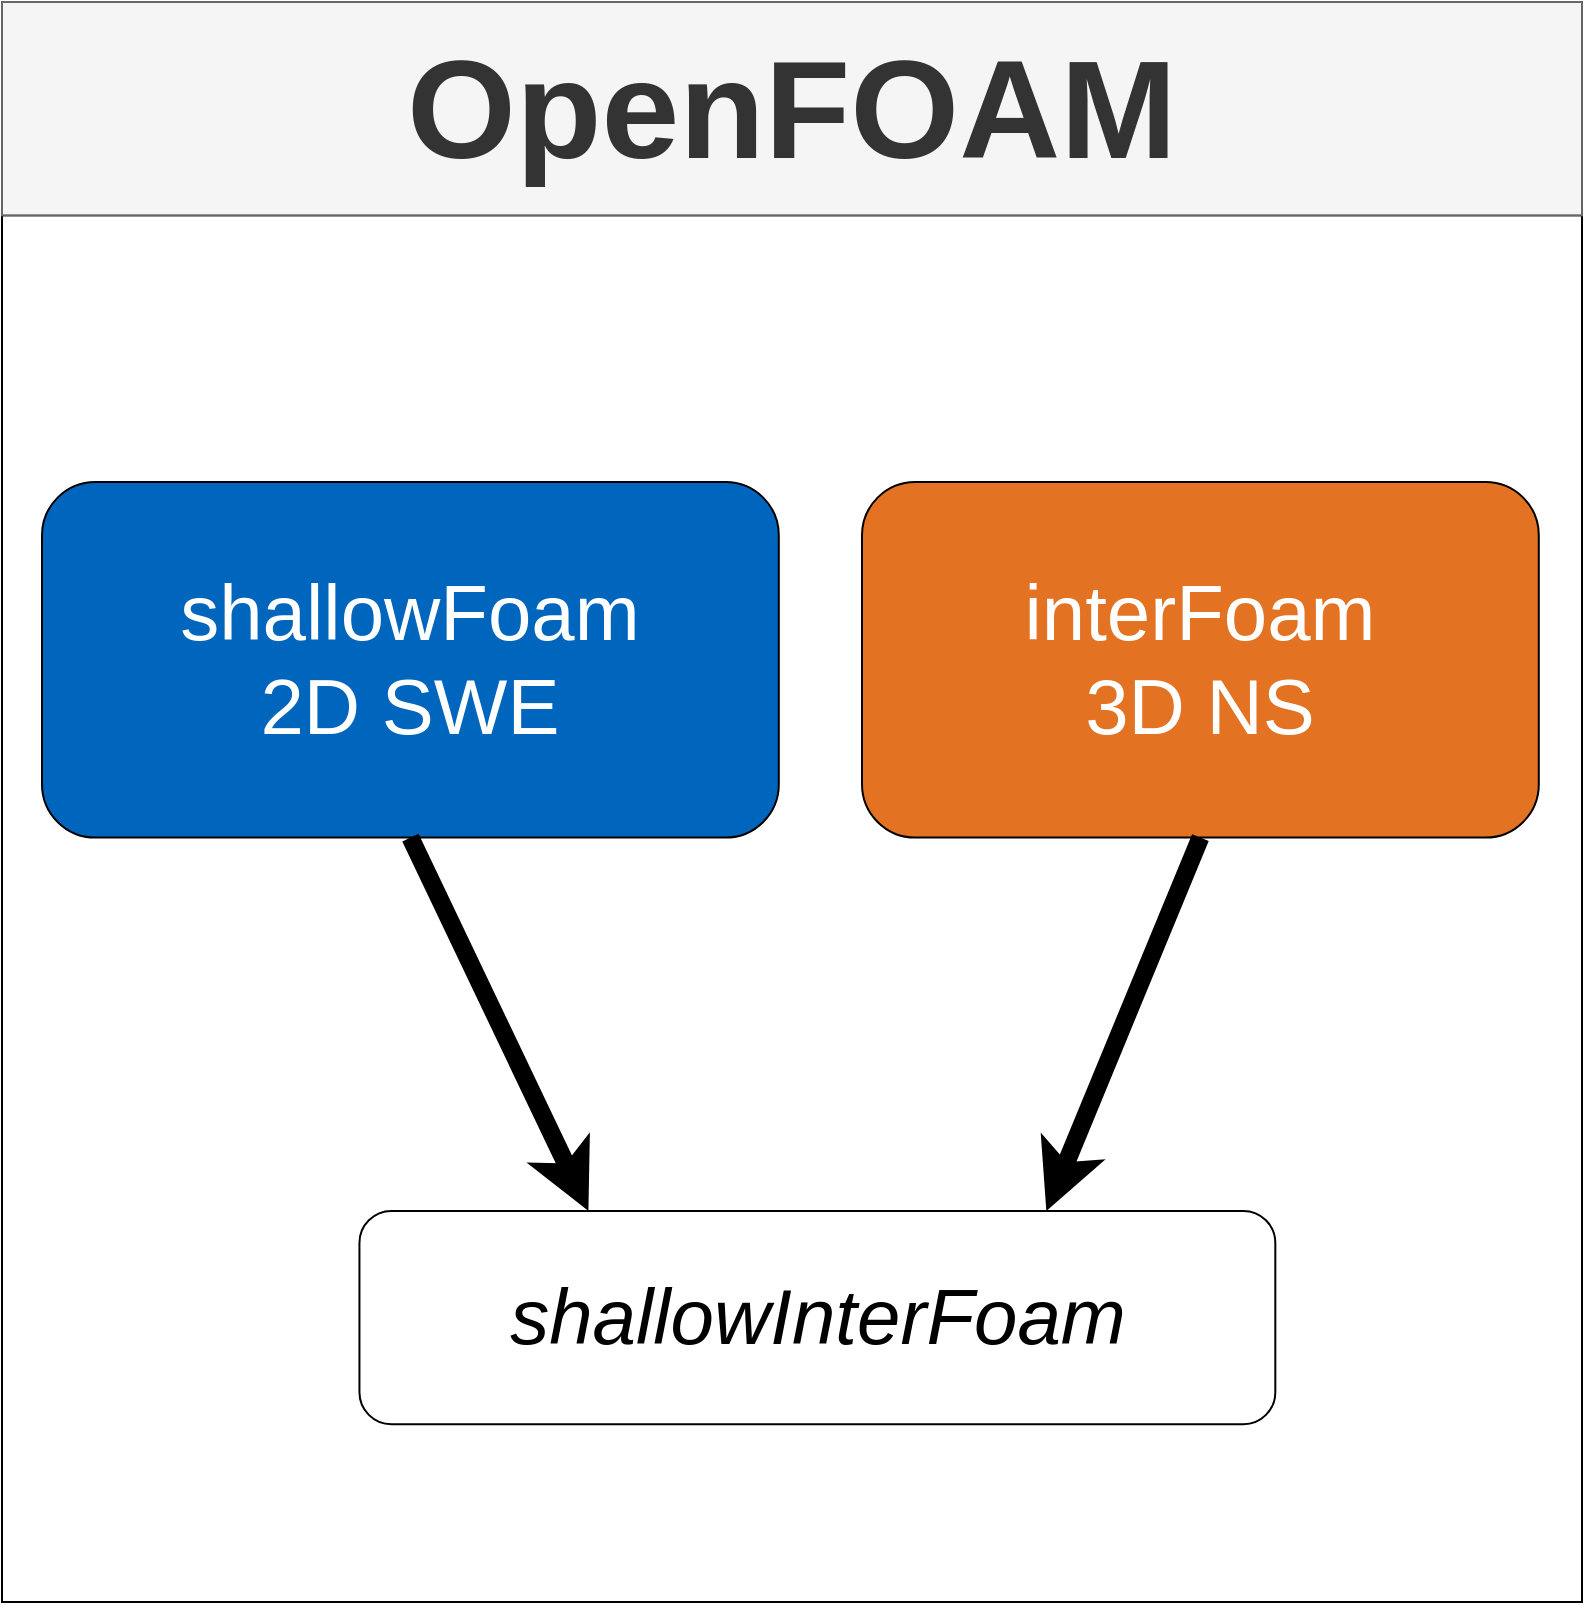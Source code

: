 <mxfile version="13.9.2" type="device"><diagram id="ZeJw0al1MMMzj9bDhAg4" name="Page-1"><mxGraphModel dx="1422" dy="837" grid="1" gridSize="10" guides="1" tooltips="1" connect="1" arrows="1" fold="1" page="1" pageScale="1" pageWidth="850" pageHeight="1100" math="0" shadow="0"><root><mxCell id="0"/><mxCell id="1" parent="0"/><mxCell id="rZmBhm_uhje68kOLboJ0-8" value="" style="group" vertex="1" connectable="0" parent="1"><mxGeometry x="10" y="80" width="790" height="800" as="geometry"/></mxCell><mxCell id="JCznFbeOEYe5yxTwRJ_b-49" value="" style="rounded=0;whiteSpace=wrap;html=1;shadow=0;strokeWidth=1;fontSize=22;" parent="rZmBhm_uhje68kOLboJ0-8" vertex="1"><mxGeometry y="106.667" width="790" height="693.333" as="geometry"/></mxCell><mxCell id="JCznFbeOEYe5yxTwRJ_b-50" value="&lt;span style=&quot;font-size: 70px;&quot;&gt;&lt;font style=&quot;font-size: 70px;&quot;&gt;OpenFOAM&lt;/font&gt;&lt;/span&gt;" style="rounded=0;whiteSpace=wrap;html=1;shadow=0;strokeColor=#666666;strokeWidth=1;fillColor=#f5f5f5;fontSize=70;fontColor=#333333;glass=0;sketch=0;fontStyle=1" parent="rZmBhm_uhje68kOLboJ0-8" vertex="1"><mxGeometry width="790" height="106.667" as="geometry"/></mxCell><mxCell id="rZmBhm_uhje68kOLboJ0-3" value="interFoam&lt;br style=&quot;font-size: 39px;&quot;&gt;3D NS" style="rounded=1;whiteSpace=wrap;html=1;fillColor=#E37222;fontSize=39;fontColor=#FFFFFF;" vertex="1" parent="rZmBhm_uhje68kOLboJ0-8"><mxGeometry x="430" y="240" width="338.4" height="177.78" as="geometry"/></mxCell><mxCell id="rZmBhm_uhje68kOLboJ0-4" value="shallowFoam&lt;br style=&quot;font-size: 39px&quot;&gt;2D SWE" style="rounded=1;whiteSpace=wrap;html=1;fillColor=#0065BD;fontSize=39;fontColor=#FFFFFF;" vertex="1" parent="rZmBhm_uhje68kOLboJ0-8"><mxGeometry x="20" y="240" width="368.4" height="177.78" as="geometry"/></mxCell><mxCell id="rZmBhm_uhje68kOLboJ0-5" value="shallowInterFoam" style="rounded=1;whiteSpace=wrap;html=1;fillColor=none;fontSize=39;fontStyle=2" vertex="1" parent="rZmBhm_uhje68kOLboJ0-8"><mxGeometry x="178.721" y="604.444" width="457.941" height="106.667" as="geometry"/></mxCell><mxCell id="JCznFbeOEYe5yxTwRJ_b-47" value="" style="endArrow=none;html=1;strokeWidth=9;fontSize=22;fontColor=#FFFFFF;startArrow=classic;startFill=1;endFill=0;entryX=0.5;entryY=1;entryDx=0;entryDy=0;exitX=0.25;exitY=0;exitDx=0;exitDy=0;" parent="rZmBhm_uhje68kOLboJ0-8" edge="1" target="rZmBhm_uhje68kOLboJ0-4" source="rZmBhm_uhje68kOLboJ0-5"><mxGeometry width="50" height="50" relative="1" as="geometry"><mxPoint x="362.61" y="408.889" as="sourcePoint"/><mxPoint x="362.61" y="604.444" as="targetPoint"/></mxGeometry></mxCell><mxCell id="rZmBhm_uhje68kOLboJ0-6" value="" style="endArrow=none;html=1;strokeWidth=9;fontSize=22;fontColor=#FFFFFF;startArrow=classic;startFill=1;endFill=0;entryX=0.5;entryY=1;entryDx=0;entryDy=0;exitX=0.75;exitY=0;exitDx=0;exitDy=0;" edge="1" parent="rZmBhm_uhje68kOLboJ0-8" source="rZmBhm_uhje68kOLboJ0-5" target="rZmBhm_uhje68kOLboJ0-3"><mxGeometry width="50" height="50" relative="1" as="geometry"><mxPoint x="355.5" y="568.889" as="sourcePoint"/><mxPoint x="229.1" y="400" as="targetPoint"/></mxGeometry></mxCell></root></mxGraphModel></diagram></mxfile>